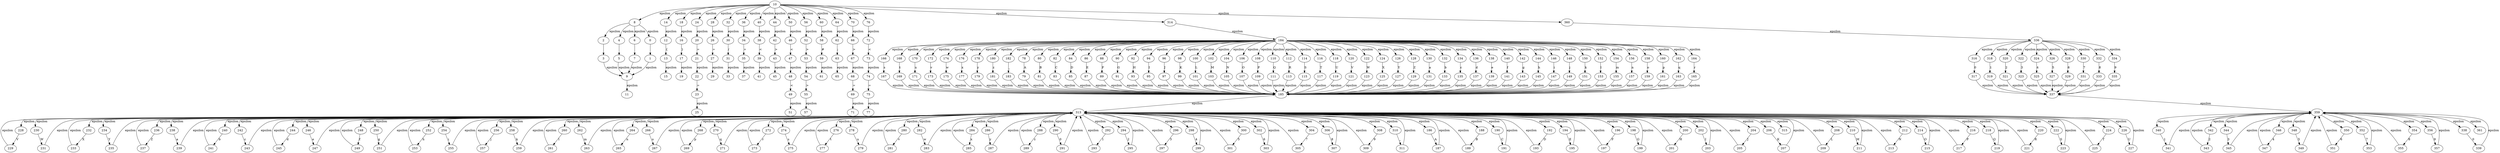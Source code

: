 digraph "union( ,  )" {
0;
1;
2;
3;
4;
5;
6;
7;
8;
9;
10;
11;
12;
13;
14;
15;
16;
17;
18;
19;
20;
21;
22;
23;
24;
25;
26;
27;
28;
29;
30;
31;
32;
33;
34;
35;
36;
37;
38;
39;
40;
41;
42;
43;
44;
45;
46;
47;
48;
49;
50;
51;
52;
53;
54;
55;
56;
57;
58;
59;
60;
61;
62;
63;
64;
65;
66;
67;
68;
69;
70;
71;
72;
73;
74;
75;
76;
77;
78;
79;
80;
81;
82;
83;
84;
85;
86;
87;
88;
89;
90;
91;
92;
93;
94;
95;
96;
97;
98;
99;
100;
101;
102;
103;
104;
105;
106;
107;
108;
109;
110;
111;
112;
113;
114;
115;
116;
117;
118;
119;
120;
121;
122;
123;
124;
125;
126;
127;
128;
129;
130;
131;
132;
133;
134;
135;
136;
137;
138;
139;
140;
141;
142;
143;
144;
145;
146;
147;
148;
149;
150;
151;
152;
153;
154;
155;
156;
157;
158;
159;
160;
161;
162;
163;
164;
165;
166;
167;
168;
169;
170;
171;
172;
173;
174;
175;
176;
177;
178;
179;
180;
181;
182;
183;
184;
185;
186;
187;
188;
189;
190;
191;
192;
193;
194;
195;
196;
197;
198;
199;
200;
201;
202;
203;
204;
205;
206;
207;
208;
209;
210;
211;
212;
213;
214;
215;
216;
217;
218;
219;
220;
221;
222;
223;
224;
225;
226;
227;
228;
229;
230;
231;
232;
233;
234;
235;
236;
237;
238;
239;
240;
241;
242;
243;
244;
245;
246;
247;
248;
249;
250;
251;
252;
253;
254;
255;
256;
257;
258;
259;
260;
261;
262;
263;
264;
265;
266;
267;
268;
269;
270;
271;
272;
273;
274;
275;
276;
277;
278;
279;
280;
281;
282;
283;
284;
285;
286;
287;
288;
289;
290;
291;
292;
293;
294;
295;
296;
297;
298;
299;
300;
301;
302;
303;
304;
305;
306;
307;
308;
309;
310;
311;
313;
314;
315;
316;
317;
318;
319;
320;
321;
322;
323;
324;
325;
326;
327;
328;
329;
330;
331;
332;
333;
334;
335;
336;
337;
338;
339;
340;
341;
342;
343;
344;
345;
346;
347;
348;
349;
350;
351;
352;
353;
354;
355;
356;
357;
359;
360;
361;
0 -> 1  [key=0, label=" "];
1 -> 9  [key=0, label=epsilon];
2 -> 3  [key=0, label="	"];
3 -> 9  [key=0, label=epsilon];
4 -> 5  [key=0, label="\r"];
5 -> 9  [key=0, label=epsilon];
6 -> 7  [key=0, label="\n"];
7 -> 9  [key=0, label=epsilon];
8 -> 0  [key=0, label=epsilon];
8 -> 2  [key=0, label=epsilon];
8 -> 4  [key=0, label=epsilon];
8 -> 6  [key=0, label=epsilon];
9 -> 11  [key=0, label=epsilon];
10 -> 32  [key=0, label=epsilon];
10 -> 64  [key=0, label=epsilon];
10 -> 36  [key=0, label=epsilon];
10 -> 70  [key=0, label=epsilon];
10 -> 28  [key=0, label=epsilon];
10 -> 8  [key=0, label=epsilon];
10 -> 44  [key=0, label=epsilon];
10 -> 76  [key=0, label=epsilon];
10 -> 18  [key=0, label=epsilon];
10 -> 14  [key=0, label=epsilon];
10 -> 40  [key=0, label=epsilon];
10 -> 50  [key=0, label=epsilon];
10 -> 56  [key=0, label=epsilon];
10 -> 24  [key=0, label=epsilon];
10 -> 314  [key=0, label=epsilon];
10 -> 60  [key=0, label=epsilon];
10 -> 360  [key=0, label=epsilon];
12 -> 13  [key=0, label="{"];
13 -> 15  [key=0, label=epsilon];
14 -> 12  [key=0, label=epsilon];
16 -> 17  [key=0, label="}"];
17 -> 19  [key=0, label=epsilon];
18 -> 16  [key=0, label=epsilon];
20 -> 21  [key=0, label="="];
21 -> 22  [key=0, label=epsilon];
22 -> 23  [key=0, label="="];
23 -> 25  [key=0, label=epsilon];
24 -> 20  [key=0, label=epsilon];
26 -> 27  [key=0, label="="];
27 -> 29  [key=0, label=epsilon];
28 -> 26  [key=0, label=epsilon];
30 -> 31  [key=0, label="/"];
31 -> 33  [key=0, label=epsilon];
32 -> 30  [key=0, label=epsilon];
34 -> 35  [key=0, label="+"];
35 -> 37  [key=0, label=epsilon];
36 -> 34  [key=0, label=epsilon];
38 -> 39  [key=0, label="<"];
39 -> 41  [key=0, label=epsilon];
40 -> 38  [key=0, label=epsilon];
42 -> 43  [key=0, label=">"];
43 -> 45  [key=0, label=epsilon];
44 -> 42  [key=0, label=epsilon];
46 -> 47  [key=0, label="<"];
47 -> 48  [key=0, label=epsilon];
48 -> 49  [key=0, label="<"];
49 -> 51  [key=0, label=epsilon];
50 -> 46  [key=0, label=epsilon];
52 -> 53  [key=0, label=">"];
53 -> 54  [key=0, label=epsilon];
54 -> 55  [key=0, label=">"];
55 -> 57  [key=0, label=epsilon];
56 -> 52  [key=0, label=epsilon];
58 -> 59  [key=0, label="#"];
59 -> 61  [key=0, label=epsilon];
60 -> 58  [key=0, label=epsilon];
62 -> 63  [key=0, label=";"];
63 -> 65  [key=0, label=epsilon];
64 -> 62  [key=0, label=epsilon];
66 -> 67  [key=0, label=">"];
67 -> 68  [key=0, label=epsilon];
68 -> 69  [key=0, label="="];
69 -> 71  [key=0, label=epsilon];
70 -> 66  [key=0, label=epsilon];
72 -> 73  [key=0, label="<"];
73 -> 74  [key=0, label=epsilon];
74 -> 75  [key=0, label="="];
75 -> 77  [key=0, label=epsilon];
76 -> 72  [key=0, label=epsilon];
78 -> 79  [key=0, label=A];
79 -> 185  [key=0, label=epsilon];
80 -> 81  [key=0, label=B];
81 -> 185  [key=0, label=epsilon];
82 -> 83  [key=0, label=C];
83 -> 185  [key=0, label=epsilon];
84 -> 85  [key=0, label=D];
85 -> 185  [key=0, label=epsilon];
86 -> 87  [key=0, label=E];
87 -> 185  [key=0, label=epsilon];
88 -> 89  [key=0, label=F];
89 -> 185  [key=0, label=epsilon];
90 -> 91  [key=0, label=G];
91 -> 185  [key=0, label=epsilon];
92 -> 93  [key=0, label=H];
93 -> 185  [key=0, label=epsilon];
94 -> 95  [key=0, label=I];
95 -> 185  [key=0, label=epsilon];
96 -> 97  [key=0, label=J];
97 -> 185  [key=0, label=epsilon];
98 -> 99  [key=0, label=K];
99 -> 185  [key=0, label=epsilon];
100 -> 101  [key=0, label=L];
101 -> 185  [key=0, label=epsilon];
102 -> 103  [key=0, label=M];
103 -> 185  [key=0, label=epsilon];
104 -> 105  [key=0, label=N];
105 -> 185  [key=0, label=epsilon];
106 -> 107  [key=0, label=O];
107 -> 185  [key=0, label=epsilon];
108 -> 109  [key=0, label=P];
109 -> 185  [key=0, label=epsilon];
110 -> 111  [key=0, label=Q];
111 -> 185  [key=0, label=epsilon];
112 -> 113  [key=0, label=R];
113 -> 185  [key=0, label=epsilon];
114 -> 115  [key=0, label=S];
115 -> 185  [key=0, label=epsilon];
116 -> 117  [key=0, label=T];
117 -> 185  [key=0, label=epsilon];
118 -> 119  [key=0, label=U];
119 -> 185  [key=0, label=epsilon];
120 -> 121  [key=0, label=V];
121 -> 185  [key=0, label=epsilon];
122 -> 123  [key=0, label=W];
123 -> 185  [key=0, label=epsilon];
124 -> 125  [key=0, label=X];
125 -> 185  [key=0, label=epsilon];
126 -> 127  [key=0, label=Y];
127 -> 185  [key=0, label=epsilon];
128 -> 129  [key=0, label=Z];
129 -> 185  [key=0, label=epsilon];
130 -> 131  [key=0, label=a];
131 -> 185  [key=0, label=epsilon];
132 -> 133  [key=0, label=b];
133 -> 185  [key=0, label=epsilon];
134 -> 135  [key=0, label=c];
135 -> 185  [key=0, label=epsilon];
136 -> 137  [key=0, label=d];
137 -> 185  [key=0, label=epsilon];
138 -> 139  [key=0, label=e];
139 -> 185  [key=0, label=epsilon];
140 -> 141  [key=0, label=f];
141 -> 185  [key=0, label=epsilon];
142 -> 143  [key=0, label=g];
143 -> 185  [key=0, label=epsilon];
144 -> 145  [key=0, label=h];
145 -> 185  [key=0, label=epsilon];
146 -> 147  [key=0, label=i];
147 -> 185  [key=0, label=epsilon];
148 -> 149  [key=0, label=j];
149 -> 185  [key=0, label=epsilon];
150 -> 151  [key=0, label=k];
151 -> 185  [key=0, label=epsilon];
152 -> 153  [key=0, label=l];
153 -> 185  [key=0, label=epsilon];
154 -> 155  [key=0, label=m];
155 -> 185  [key=0, label=epsilon];
156 -> 157  [key=0, label=n];
157 -> 185  [key=0, label=epsilon];
158 -> 159  [key=0, label=o];
159 -> 185  [key=0, label=epsilon];
160 -> 161  [key=0, label=p];
161 -> 185  [key=0, label=epsilon];
162 -> 163  [key=0, label=q];
163 -> 185  [key=0, label=epsilon];
164 -> 165  [key=0, label=r];
165 -> 185  [key=0, label=epsilon];
166 -> 167  [key=0, label=s];
167 -> 185  [key=0, label=epsilon];
168 -> 169  [key=0, label=t];
169 -> 185  [key=0, label=epsilon];
170 -> 171  [key=0, label=u];
171 -> 185  [key=0, label=epsilon];
172 -> 173  [key=0, label=v];
173 -> 185  [key=0, label=epsilon];
174 -> 175  [key=0, label=w];
175 -> 185  [key=0, label=epsilon];
176 -> 177  [key=0, label=x];
177 -> 185  [key=0, label=epsilon];
178 -> 179  [key=0, label=y];
179 -> 185  [key=0, label=epsilon];
180 -> 181  [key=0, label=z];
181 -> 185  [key=0, label=epsilon];
182 -> 183  [key=0, label=_];
183 -> 185  [key=0, label=epsilon];
184 -> 128  [key=0, label=epsilon];
184 -> 130  [key=0, label=epsilon];
184 -> 132  [key=0, label=epsilon];
184 -> 134  [key=0, label=epsilon];
184 -> 136  [key=0, label=epsilon];
184 -> 138  [key=0, label=epsilon];
184 -> 140  [key=0, label=epsilon];
184 -> 142  [key=0, label=epsilon];
184 -> 144  [key=0, label=epsilon];
184 -> 146  [key=0, label=epsilon];
184 -> 148  [key=0, label=epsilon];
184 -> 150  [key=0, label=epsilon];
184 -> 152  [key=0, label=epsilon];
184 -> 154  [key=0, label=epsilon];
184 -> 156  [key=0, label=epsilon];
184 -> 158  [key=0, label=epsilon];
184 -> 160  [key=0, label=epsilon];
184 -> 162  [key=0, label=epsilon];
184 -> 164  [key=0, label=epsilon];
184 -> 166  [key=0, label=epsilon];
184 -> 168  [key=0, label=epsilon];
184 -> 170  [key=0, label=epsilon];
184 -> 172  [key=0, label=epsilon];
184 -> 174  [key=0, label=epsilon];
184 -> 176  [key=0, label=epsilon];
184 -> 178  [key=0, label=epsilon];
184 -> 180  [key=0, label=epsilon];
184 -> 182  [key=0, label=epsilon];
184 -> 78  [key=0, label=epsilon];
184 -> 80  [key=0, label=epsilon];
184 -> 82  [key=0, label=epsilon];
184 -> 84  [key=0, label=epsilon];
184 -> 86  [key=0, label=epsilon];
184 -> 88  [key=0, label=epsilon];
184 -> 90  [key=0, label=epsilon];
184 -> 92  [key=0, label=epsilon];
184 -> 94  [key=0, label=epsilon];
184 -> 96  [key=0, label=epsilon];
184 -> 98  [key=0, label=epsilon];
184 -> 100  [key=0, label=epsilon];
184 -> 102  [key=0, label=epsilon];
184 -> 104  [key=0, label=epsilon];
184 -> 106  [key=0, label=epsilon];
184 -> 108  [key=0, label=epsilon];
184 -> 110  [key=0, label=epsilon];
184 -> 112  [key=0, label=epsilon];
184 -> 114  [key=0, label=epsilon];
184 -> 116  [key=0, label=epsilon];
184 -> 118  [key=0, label=epsilon];
184 -> 120  [key=0, label=epsilon];
184 -> 122  [key=0, label=epsilon];
184 -> 124  [key=0, label=epsilon];
184 -> 126  [key=0, label=epsilon];
185 -> 313  [key=0, label=epsilon];
186 -> 187  [key=0, label=A];
187 -> 313  [key=0, label=epsilon];
188 -> 189  [key=0, label=B];
189 -> 313  [key=0, label=epsilon];
190 -> 191  [key=0, label=C];
191 -> 313  [key=0, label=epsilon];
192 -> 193  [key=0, label=D];
193 -> 313  [key=0, label=epsilon];
194 -> 195  [key=0, label=E];
195 -> 313  [key=0, label=epsilon];
196 -> 197  [key=0, label=F];
197 -> 313  [key=0, label=epsilon];
198 -> 199  [key=0, label=G];
199 -> 313  [key=0, label=epsilon];
200 -> 201  [key=0, label=H];
201 -> 313  [key=0, label=epsilon];
202 -> 203  [key=0, label=I];
203 -> 313  [key=0, label=epsilon];
204 -> 205  [key=0, label=J];
205 -> 313  [key=0, label=epsilon];
206 -> 207  [key=0, label=K];
207 -> 313  [key=0, label=epsilon];
208 -> 209  [key=0, label=L];
209 -> 313  [key=0, label=epsilon];
210 -> 211  [key=0, label=M];
211 -> 313  [key=0, label=epsilon];
212 -> 213  [key=0, label=N];
213 -> 313  [key=0, label=epsilon];
214 -> 215  [key=0, label=O];
215 -> 313  [key=0, label=epsilon];
216 -> 217  [key=0, label=P];
217 -> 313  [key=0, label=epsilon];
218 -> 219  [key=0, label=Q];
219 -> 313  [key=0, label=epsilon];
220 -> 221  [key=0, label=R];
221 -> 313  [key=0, label=epsilon];
222 -> 223  [key=0, label=S];
223 -> 313  [key=0, label=epsilon];
224 -> 225  [key=0, label=T];
225 -> 313  [key=0, label=epsilon];
226 -> 227  [key=0, label=U];
227 -> 313  [key=0, label=epsilon];
228 -> 229  [key=0, label=V];
229 -> 313  [key=0, label=epsilon];
230 -> 231  [key=0, label=W];
231 -> 313  [key=0, label=epsilon];
232 -> 233  [key=0, label=X];
233 -> 313  [key=0, label=epsilon];
234 -> 235  [key=0, label=Y];
235 -> 313  [key=0, label=epsilon];
236 -> 237  [key=0, label=Z];
237 -> 313  [key=0, label=epsilon];
238 -> 239  [key=0, label=a];
239 -> 313  [key=0, label=epsilon];
240 -> 241  [key=0, label=b];
241 -> 313  [key=0, label=epsilon];
242 -> 243  [key=0, label=c];
243 -> 313  [key=0, label=epsilon];
244 -> 245  [key=0, label=d];
245 -> 313  [key=0, label=epsilon];
246 -> 247  [key=0, label=e];
247 -> 313  [key=0, label=epsilon];
248 -> 249  [key=0, label=f];
249 -> 313  [key=0, label=epsilon];
250 -> 251  [key=0, label=g];
251 -> 313  [key=0, label=epsilon];
252 -> 253  [key=0, label=h];
253 -> 313  [key=0, label=epsilon];
254 -> 255  [key=0, label=i];
255 -> 313  [key=0, label=epsilon];
256 -> 257  [key=0, label=j];
257 -> 313  [key=0, label=epsilon];
258 -> 259  [key=0, label=k];
259 -> 313  [key=0, label=epsilon];
260 -> 261  [key=0, label=l];
261 -> 313  [key=0, label=epsilon];
262 -> 263  [key=0, label=m];
263 -> 313  [key=0, label=epsilon];
264 -> 265  [key=0, label=n];
265 -> 313  [key=0, label=epsilon];
266 -> 267  [key=0, label=o];
267 -> 313  [key=0, label=epsilon];
268 -> 269  [key=0, label=p];
269 -> 313  [key=0, label=epsilon];
270 -> 271  [key=0, label=q];
271 -> 313  [key=0, label=epsilon];
272 -> 273  [key=0, label=r];
273 -> 313  [key=0, label=epsilon];
274 -> 275  [key=0, label=s];
275 -> 313  [key=0, label=epsilon];
276 -> 277  [key=0, label=t];
277 -> 313  [key=0, label=epsilon];
278 -> 279  [key=0, label=u];
279 -> 313  [key=0, label=epsilon];
280 -> 281  [key=0, label=v];
281 -> 313  [key=0, label=epsilon];
282 -> 283  [key=0, label=w];
283 -> 313  [key=0, label=epsilon];
284 -> 285  [key=0, label=x];
285 -> 313  [key=0, label=epsilon];
286 -> 287  [key=0, label=y];
287 -> 313  [key=0, label=epsilon];
288 -> 289  [key=0, label=z];
289 -> 313  [key=0, label=epsilon];
290 -> 291  [key=0, label=0];
291 -> 313  [key=0, label=epsilon];
292 -> 293  [key=0, label=1];
293 -> 313  [key=0, label=epsilon];
294 -> 295  [key=0, label=2];
295 -> 313  [key=0, label=epsilon];
296 -> 297  [key=0, label=3];
297 -> 313  [key=0, label=epsilon];
298 -> 299  [key=0, label=4];
299 -> 313  [key=0, label=epsilon];
300 -> 301  [key=0, label=5];
301 -> 313  [key=0, label=epsilon];
302 -> 303  [key=0, label=6];
303 -> 313  [key=0, label=epsilon];
304 -> 305  [key=0, label=7];
305 -> 313  [key=0, label=epsilon];
306 -> 307  [key=0, label=8];
307 -> 313  [key=0, label=epsilon];
308 -> 309  [key=0, label=9];
309 -> 313  [key=0, label=epsilon];
310 -> 311  [key=0, label=_];
311 -> 313  [key=0, label=epsilon];
313 -> 256  [key=0, label=epsilon];
313 -> 258  [key=0, label=epsilon];
313 -> 260  [key=0, label=epsilon];
313 -> 262  [key=0, label=epsilon];
313 -> 264  [key=0, label=epsilon];
313 -> 266  [key=0, label=epsilon];
313 -> 268  [key=0, label=epsilon];
313 -> 270  [key=0, label=epsilon];
313 -> 272  [key=0, label=epsilon];
313 -> 274  [key=0, label=epsilon];
313 -> 276  [key=0, label=epsilon];
313 -> 278  [key=0, label=epsilon];
313 -> 280  [key=0, label=epsilon];
313 -> 282  [key=0, label=epsilon];
313 -> 284  [key=0, label=epsilon];
313 -> 286  [key=0, label=epsilon];
313 -> 288  [key=0, label=epsilon];
313 -> 290  [key=0, label=epsilon];
313 -> 292  [key=0, label=epsilon];
313 -> 294  [key=0, label=epsilon];
313 -> 296  [key=0, label=epsilon];
313 -> 298  [key=0, label=epsilon];
313 -> 300  [key=0, label=epsilon];
313 -> 302  [key=0, label=epsilon];
313 -> 304  [key=0, label=epsilon];
313 -> 306  [key=0, label=epsilon];
313 -> 308  [key=0, label=epsilon];
313 -> 310  [key=0, label=epsilon];
313 -> 186  [key=0, label=epsilon];
313 -> 315  [key=0, label=epsilon];
313 -> 188  [key=0, label=epsilon];
313 -> 190  [key=0, label=epsilon];
313 -> 192  [key=0, label=epsilon];
313 -> 194  [key=0, label=epsilon];
313 -> 196  [key=0, label=epsilon];
313 -> 198  [key=0, label=epsilon];
313 -> 200  [key=0, label=epsilon];
313 -> 202  [key=0, label=epsilon];
313 -> 204  [key=0, label=epsilon];
313 -> 206  [key=0, label=epsilon];
313 -> 208  [key=0, label=epsilon];
313 -> 210  [key=0, label=epsilon];
313 -> 212  [key=0, label=epsilon];
313 -> 214  [key=0, label=epsilon];
313 -> 216  [key=0, label=epsilon];
313 -> 218  [key=0, label=epsilon];
313 -> 220  [key=0, label=epsilon];
313 -> 222  [key=0, label=epsilon];
313 -> 224  [key=0, label=epsilon];
313 -> 226  [key=0, label=epsilon];
313 -> 228  [key=0, label=epsilon];
313 -> 230  [key=0, label=epsilon];
313 -> 232  [key=0, label=epsilon];
313 -> 234  [key=0, label=epsilon];
313 -> 236  [key=0, label=epsilon];
313 -> 238  [key=0, label=epsilon];
313 -> 240  [key=0, label=epsilon];
313 -> 242  [key=0, label=epsilon];
313 -> 244  [key=0, label=epsilon];
313 -> 246  [key=0, label=epsilon];
313 -> 248  [key=0, label=epsilon];
313 -> 250  [key=0, label=epsilon];
313 -> 252  [key=0, label=epsilon];
313 -> 254  [key=0, label=epsilon];
314 -> 184  [key=0, label=epsilon];
316 -> 317  [key=0, label=0];
317 -> 337  [key=0, label=epsilon];
318 -> 319  [key=0, label=1];
319 -> 337  [key=0, label=epsilon];
320 -> 321  [key=0, label=2];
321 -> 337  [key=0, label=epsilon];
322 -> 323  [key=0, label=3];
323 -> 337  [key=0, label=epsilon];
324 -> 325  [key=0, label=4];
325 -> 337  [key=0, label=epsilon];
326 -> 327  [key=0, label=5];
327 -> 337  [key=0, label=epsilon];
328 -> 329  [key=0, label=6];
329 -> 337  [key=0, label=epsilon];
330 -> 331  [key=0, label=7];
331 -> 337  [key=0, label=epsilon];
332 -> 333  [key=0, label=8];
333 -> 337  [key=0, label=epsilon];
334 -> 335  [key=0, label=9];
335 -> 337  [key=0, label=epsilon];
336 -> 320  [key=0, label=epsilon];
336 -> 322  [key=0, label=epsilon];
336 -> 324  [key=0, label=epsilon];
336 -> 326  [key=0, label=epsilon];
336 -> 328  [key=0, label=epsilon];
336 -> 330  [key=0, label=epsilon];
336 -> 332  [key=0, label=epsilon];
336 -> 334  [key=0, label=epsilon];
336 -> 316  [key=0, label=epsilon];
336 -> 318  [key=0, label=epsilon];
337 -> 359  [key=0, label=epsilon];
338 -> 339  [key=0, label=0];
339 -> 359  [key=0, label=epsilon];
340 -> 341  [key=0, label=1];
341 -> 359  [key=0, label=epsilon];
342 -> 343  [key=0, label=2];
343 -> 359  [key=0, label=epsilon];
344 -> 345  [key=0, label=3];
345 -> 359  [key=0, label=epsilon];
346 -> 347  [key=0, label=4];
347 -> 359  [key=0, label=epsilon];
348 -> 349  [key=0, label=5];
349 -> 359  [key=0, label=epsilon];
350 -> 351  [key=0, label=6];
351 -> 359  [key=0, label=epsilon];
352 -> 353  [key=0, label=7];
353 -> 359  [key=0, label=epsilon];
354 -> 355  [key=0, label=8];
355 -> 359  [key=0, label=epsilon];
356 -> 357  [key=0, label=9];
357 -> 359  [key=0, label=epsilon];
359 -> 352  [key=0, label=epsilon];
359 -> 354  [key=0, label=epsilon];
359 -> 356  [key=0, label=epsilon];
359 -> 361  [key=0, label=epsilon];
359 -> 338  [key=0, label=epsilon];
359 -> 340  [key=0, label=epsilon];
359 -> 342  [key=0, label=epsilon];
359 -> 344  [key=0, label=epsilon];
359 -> 346  [key=0, label=epsilon];
359 -> 348  [key=0, label=epsilon];
359 -> 350  [key=0, label=epsilon];
360 -> 336  [key=0, label=epsilon];
}
